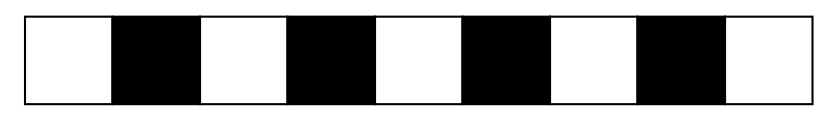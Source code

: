 digraph structs {
	node [shape=plaintext]
	patron [label=<
<TABLE BORDER="0" CELLBORDER="1" CELLSPACING="0" CELLPADDING="20">
<TR>
<TD></TD>
<TD bgcolor="black"></TD>
<TD></TD>
<TD bgcolor="black"></TD>
<TD></TD>
<TD bgcolor="black"></TD>
<TD></TD>
<TD bgcolor="black"></TD>
<TD></TD>
</TR></TABLE>>]
}